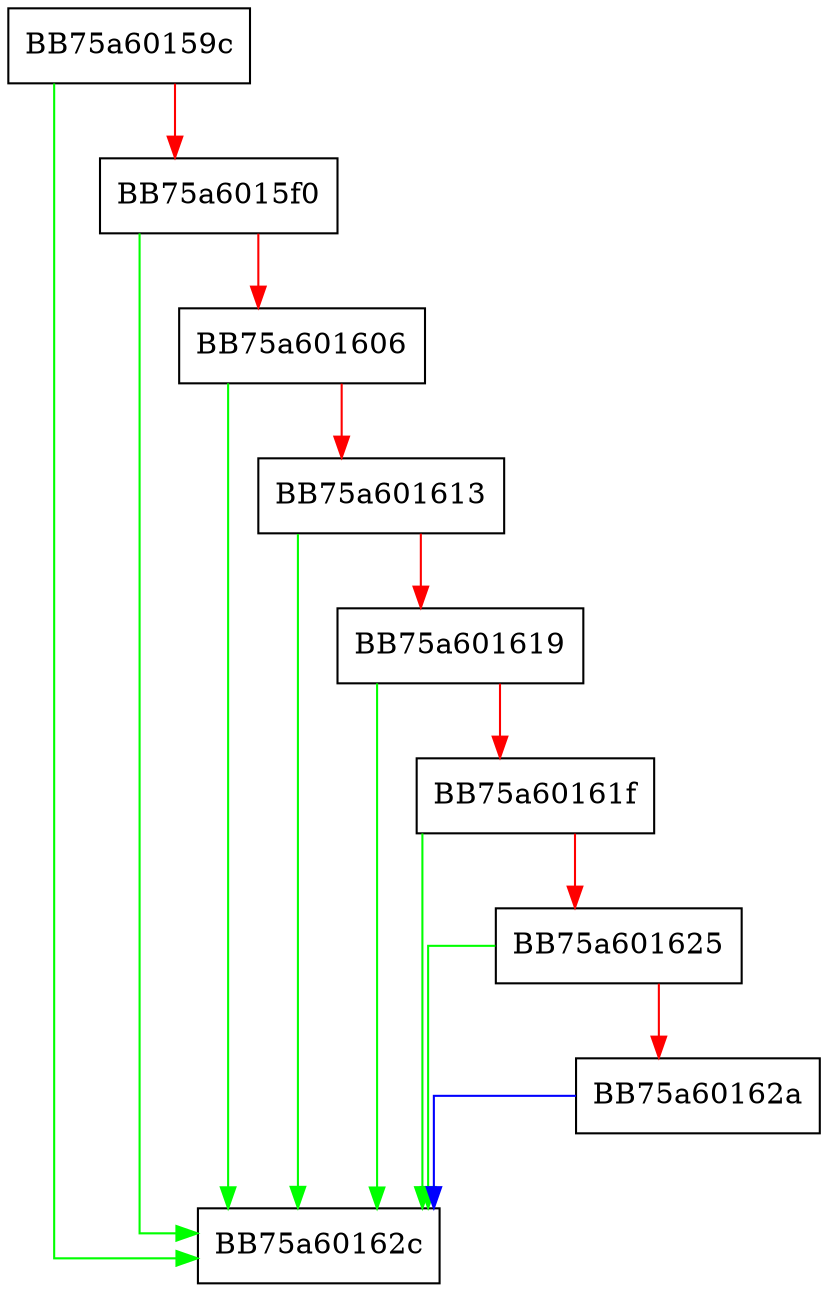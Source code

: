 digraph is_min_client_supported_cpu {
  node [shape="box"];
  graph [splines=ortho];
  BB75a60159c -> BB75a60162c [color="green"];
  BB75a60159c -> BB75a6015f0 [color="red"];
  BB75a6015f0 -> BB75a60162c [color="green"];
  BB75a6015f0 -> BB75a601606 [color="red"];
  BB75a601606 -> BB75a60162c [color="green"];
  BB75a601606 -> BB75a601613 [color="red"];
  BB75a601613 -> BB75a60162c [color="green"];
  BB75a601613 -> BB75a601619 [color="red"];
  BB75a601619 -> BB75a60162c [color="green"];
  BB75a601619 -> BB75a60161f [color="red"];
  BB75a60161f -> BB75a60162c [color="green"];
  BB75a60161f -> BB75a601625 [color="red"];
  BB75a601625 -> BB75a60162c [color="green"];
  BB75a601625 -> BB75a60162a [color="red"];
  BB75a60162a -> BB75a60162c [color="blue"];
}